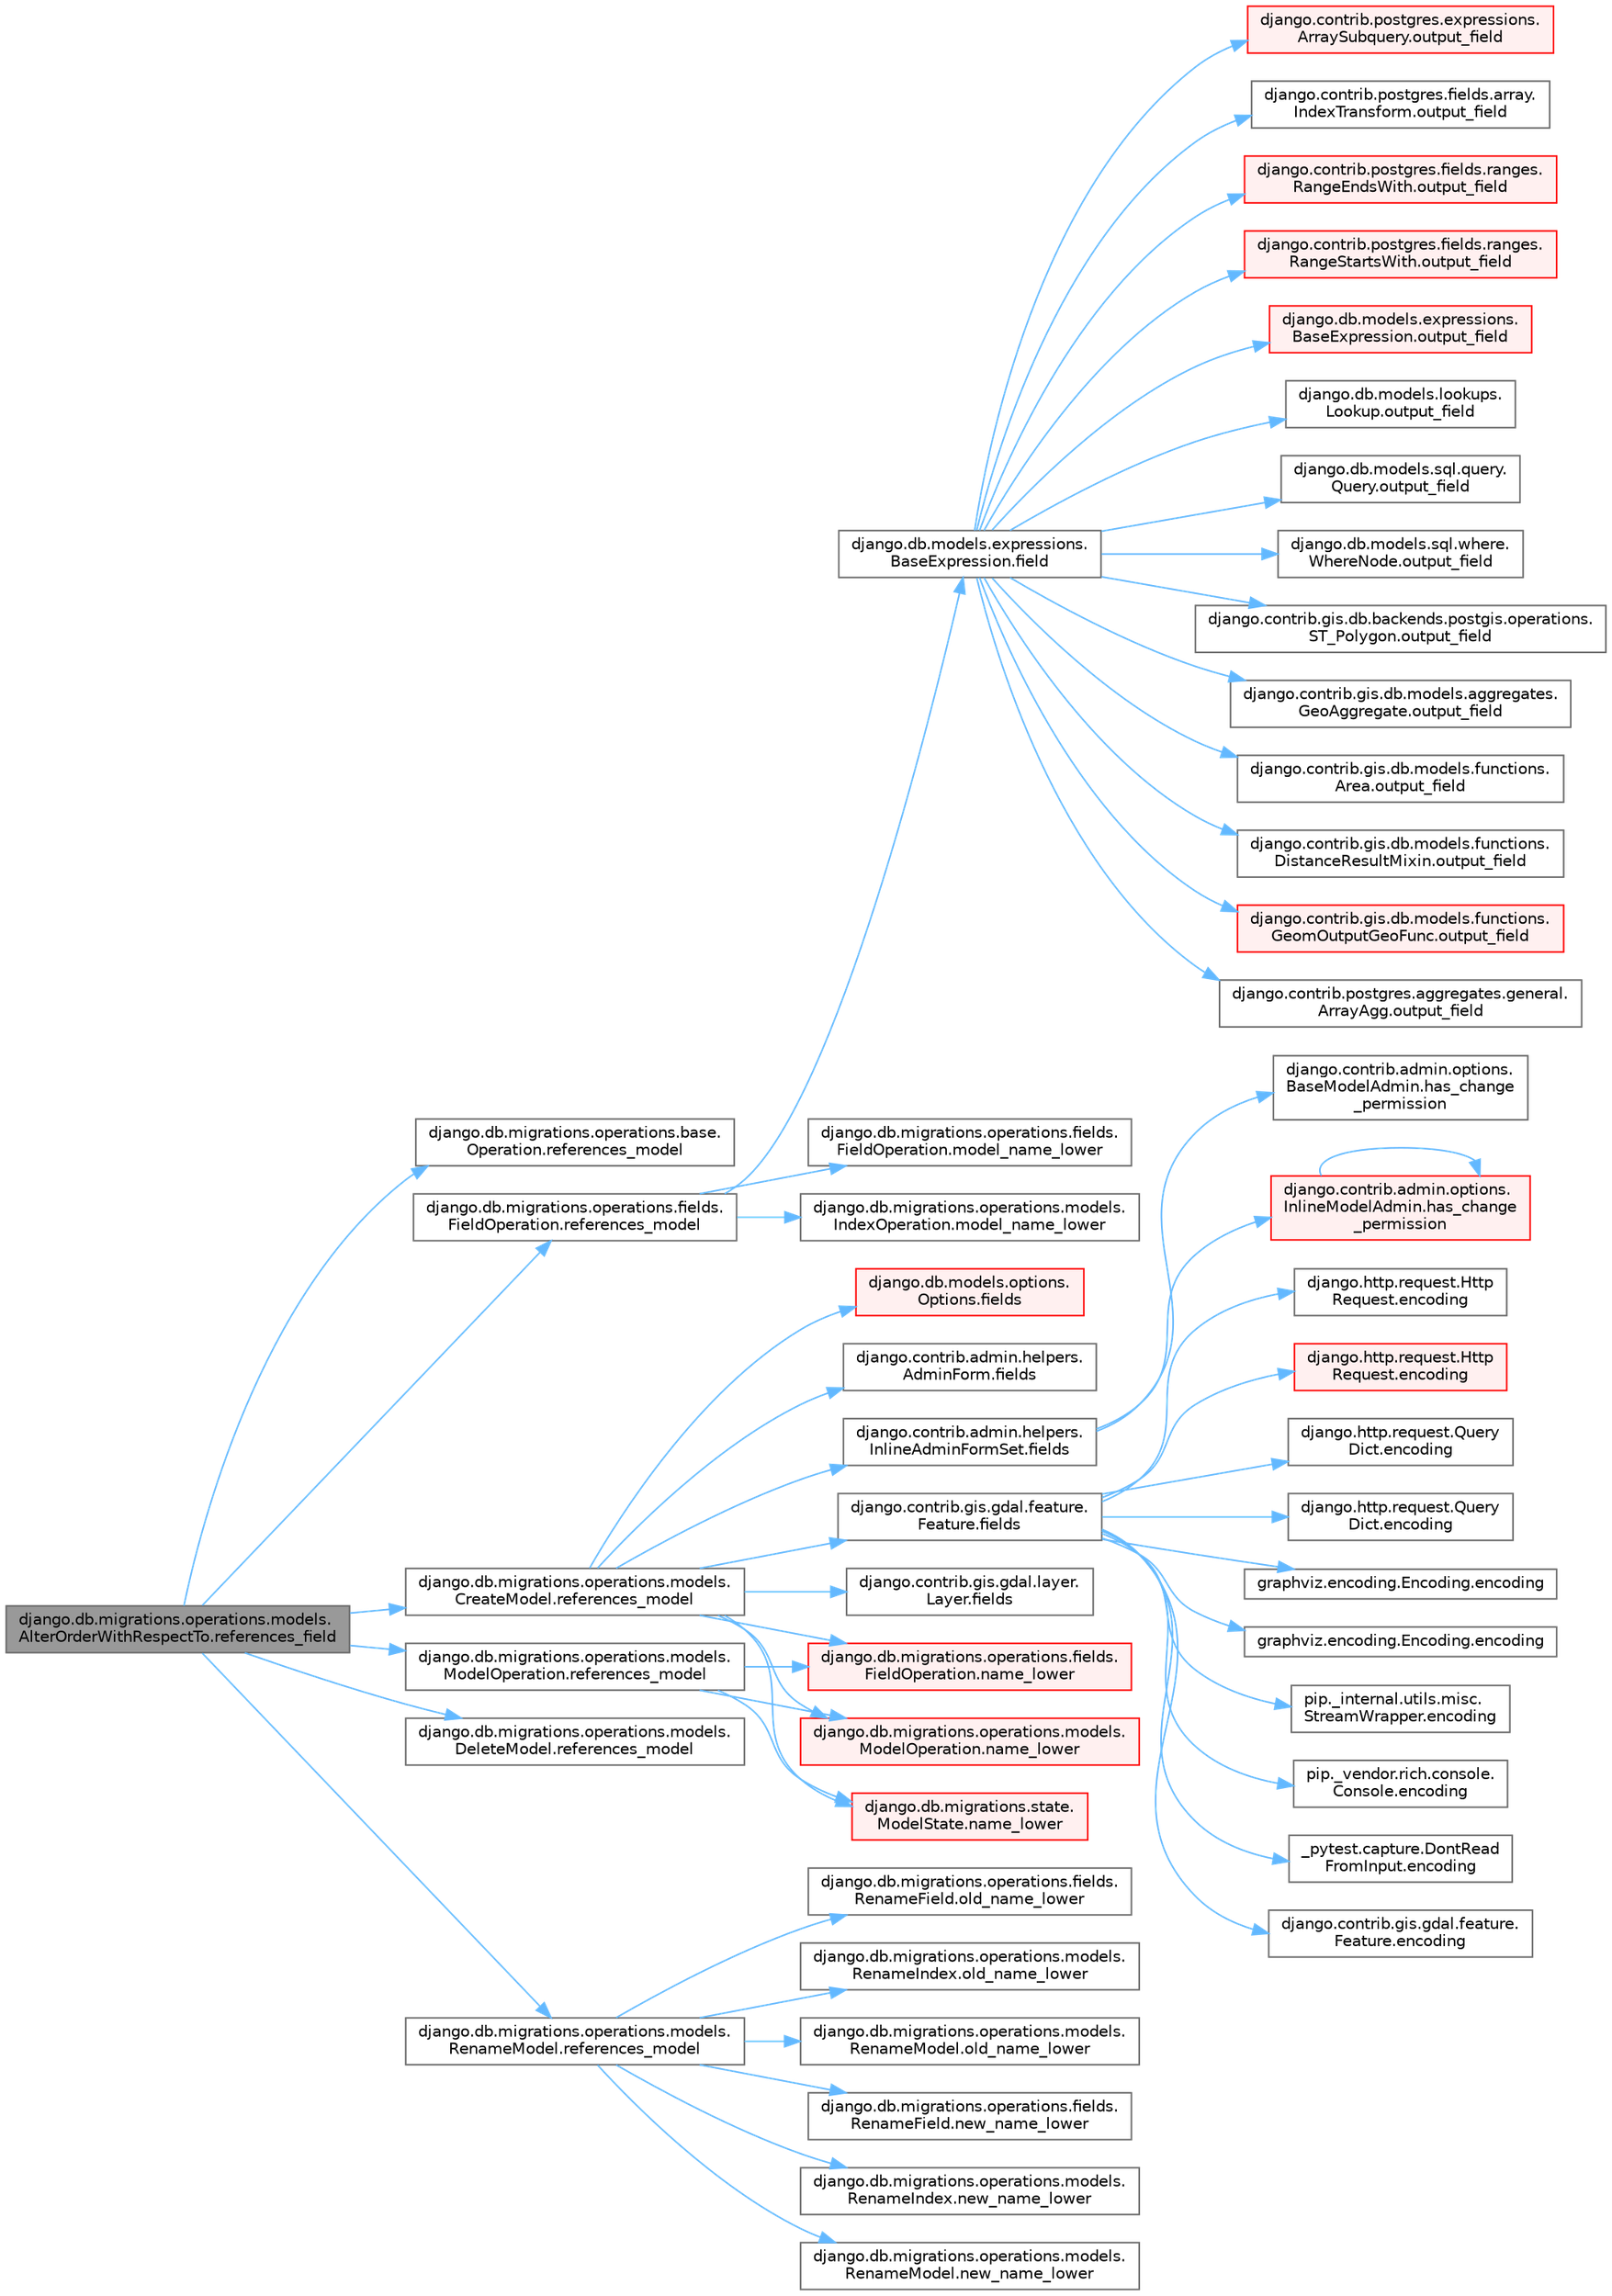 digraph "django.db.migrations.operations.models.AlterOrderWithRespectTo.references_field"
{
 // LATEX_PDF_SIZE
  bgcolor="transparent";
  edge [fontname=Helvetica,fontsize=10,labelfontname=Helvetica,labelfontsize=10];
  node [fontname=Helvetica,fontsize=10,shape=box,height=0.2,width=0.4];
  rankdir="LR";
  Node1 [id="Node000001",label="django.db.migrations.operations.models.\lAlterOrderWithRespectTo.references_field",height=0.2,width=0.4,color="gray40", fillcolor="grey60", style="filled", fontcolor="black",tooltip=" "];
  Node1 -> Node2 [id="edge1_Node000001_Node000002",color="steelblue1",style="solid",tooltip=" "];
  Node2 [id="Node000002",label="django.db.migrations.operations.base.\lOperation.references_model",height=0.2,width=0.4,color="grey40", fillcolor="white", style="filled",URL="$classdjango_1_1db_1_1migrations_1_1operations_1_1base_1_1_operation.html#a5396b814a7639a8ee3368d3312979d8e",tooltip=" "];
  Node1 -> Node3 [id="edge2_Node000001_Node000003",color="steelblue1",style="solid",tooltip=" "];
  Node3 [id="Node000003",label="django.db.migrations.operations.fields.\lFieldOperation.references_model",height=0.2,width=0.4,color="grey40", fillcolor="white", style="filled",URL="$classdjango_1_1db_1_1migrations_1_1operations_1_1fields_1_1_field_operation.html#aa3ebf3a1dfe078a014d3675e065854b9",tooltip=" "];
  Node3 -> Node4 [id="edge3_Node000003_Node000004",color="steelblue1",style="solid",tooltip=" "];
  Node4 [id="Node000004",label="django.db.models.expressions.\lBaseExpression.field",height=0.2,width=0.4,color="grey40", fillcolor="white", style="filled",URL="$classdjango_1_1db_1_1models_1_1expressions_1_1_base_expression.html#a70aeb35391ada82c2e9f02b1c3ac150c",tooltip=" "];
  Node4 -> Node5 [id="edge4_Node000004_Node000005",color="steelblue1",style="solid",tooltip=" "];
  Node5 [id="Node000005",label="django.contrib.gis.db.backends.postgis.operations.\lST_Polygon.output_field",height=0.2,width=0.4,color="grey40", fillcolor="white", style="filled",URL="$classdjango_1_1contrib_1_1gis_1_1db_1_1backends_1_1postgis_1_1operations_1_1_s_t___polygon.html#a4427b1b0cb4e6df4fde6c045c562118a",tooltip=" "];
  Node4 -> Node6 [id="edge5_Node000004_Node000006",color="steelblue1",style="solid",tooltip=" "];
  Node6 [id="Node000006",label="django.contrib.gis.db.models.aggregates.\lGeoAggregate.output_field",height=0.2,width=0.4,color="grey40", fillcolor="white", style="filled",URL="$classdjango_1_1contrib_1_1gis_1_1db_1_1models_1_1aggregates_1_1_geo_aggregate.html#a1f680d71d32335c5854387fa09555108",tooltip=" "];
  Node4 -> Node7 [id="edge6_Node000004_Node000007",color="steelblue1",style="solid",tooltip=" "];
  Node7 [id="Node000007",label="django.contrib.gis.db.models.functions.\lArea.output_field",height=0.2,width=0.4,color="grey40", fillcolor="white", style="filled",URL="$classdjango_1_1contrib_1_1gis_1_1db_1_1models_1_1functions_1_1_area.html#a017724b08cd640b0e7e834e003cc103d",tooltip=" "];
  Node4 -> Node8 [id="edge7_Node000004_Node000008",color="steelblue1",style="solid",tooltip=" "];
  Node8 [id="Node000008",label="django.contrib.gis.db.models.functions.\lDistanceResultMixin.output_field",height=0.2,width=0.4,color="grey40", fillcolor="white", style="filled",URL="$classdjango_1_1contrib_1_1gis_1_1db_1_1models_1_1functions_1_1_distance_result_mixin.html#af219b5c12f89e181ada240244818e239",tooltip=" "];
  Node4 -> Node9 [id="edge8_Node000004_Node000009",color="steelblue1",style="solid",tooltip=" "];
  Node9 [id="Node000009",label="django.contrib.gis.db.models.functions.\lGeomOutputGeoFunc.output_field",height=0.2,width=0.4,color="red", fillcolor="#FFF0F0", style="filled",URL="$classdjango_1_1contrib_1_1gis_1_1db_1_1models_1_1functions_1_1_geom_output_geo_func.html#a55415993f9af0a2cbde3681557342482",tooltip=" "];
  Node4 -> Node11 [id="edge9_Node000004_Node000011",color="steelblue1",style="solid",tooltip=" "];
  Node11 [id="Node000011",label="django.contrib.postgres.aggregates.general.\lArrayAgg.output_field",height=0.2,width=0.4,color="grey40", fillcolor="white", style="filled",URL="$classdjango_1_1contrib_1_1postgres_1_1aggregates_1_1general_1_1_array_agg.html#a845ed6cbbb6d6fe470d9478934ade450",tooltip=" "];
  Node4 -> Node12 [id="edge10_Node000004_Node000012",color="steelblue1",style="solid",tooltip=" "];
  Node12 [id="Node000012",label="django.contrib.postgres.expressions.\lArraySubquery.output_field",height=0.2,width=0.4,color="red", fillcolor="#FFF0F0", style="filled",URL="$classdjango_1_1contrib_1_1postgres_1_1expressions_1_1_array_subquery.html#adfc4d450008ff7b23517e73cbd1ad172",tooltip=" "];
  Node4 -> Node16 [id="edge11_Node000004_Node000016",color="steelblue1",style="solid",tooltip=" "];
  Node16 [id="Node000016",label="django.contrib.postgres.fields.array.\lIndexTransform.output_field",height=0.2,width=0.4,color="grey40", fillcolor="white", style="filled",URL="$classdjango_1_1contrib_1_1postgres_1_1fields_1_1array_1_1_index_transform.html#ae3ca901f64e761da8d9dff087275f9ef",tooltip=" "];
  Node4 -> Node17 [id="edge12_Node000004_Node000017",color="steelblue1",style="solid",tooltip=" "];
  Node17 [id="Node000017",label="django.contrib.postgres.fields.ranges.\lRangeEndsWith.output_field",height=0.2,width=0.4,color="red", fillcolor="#FFF0F0", style="filled",URL="$classdjango_1_1contrib_1_1postgres_1_1fields_1_1ranges_1_1_range_ends_with.html#ab81e75d2435974b6171ddb1cbce4ebd9",tooltip=" "];
  Node4 -> Node1411 [id="edge13_Node000004_Node001411",color="steelblue1",style="solid",tooltip=" "];
  Node1411 [id="Node001411",label="django.contrib.postgres.fields.ranges.\lRangeStartsWith.output_field",height=0.2,width=0.4,color="red", fillcolor="#FFF0F0", style="filled",URL="$classdjango_1_1contrib_1_1postgres_1_1fields_1_1ranges_1_1_range_starts_with.html#a4e864cbda43e695a0ae6b2c3b4ced157",tooltip=" "];
  Node4 -> Node1412 [id="edge14_Node000004_Node001412",color="steelblue1",style="solid",tooltip=" "];
  Node1412 [id="Node001412",label="django.db.models.expressions.\lBaseExpression.output_field",height=0.2,width=0.4,color="red", fillcolor="#FFF0F0", style="filled",URL="$classdjango_1_1db_1_1models_1_1expressions_1_1_base_expression.html#a7f0982cb1de5cdeaa7f043c3ae611a6d",tooltip=" "];
  Node4 -> Node1562 [id="edge15_Node000004_Node001562",color="steelblue1",style="solid",tooltip=" "];
  Node1562 [id="Node001562",label="django.db.models.lookups.\lLookup.output_field",height=0.2,width=0.4,color="grey40", fillcolor="white", style="filled",URL="$classdjango_1_1db_1_1models_1_1lookups_1_1_lookup.html#ac5f7b4f3c6722942ef415a8f83b98745",tooltip=" "];
  Node4 -> Node1563 [id="edge16_Node000004_Node001563",color="steelblue1",style="solid",tooltip=" "];
  Node1563 [id="Node001563",label="django.db.models.sql.query.\lQuery.output_field",height=0.2,width=0.4,color="grey40", fillcolor="white", style="filled",URL="$classdjango_1_1db_1_1models_1_1sql_1_1query_1_1_query.html#a53ec5a7472740d502ccbe1a6e526aa26",tooltip=" "];
  Node4 -> Node1564 [id="edge17_Node000004_Node001564",color="steelblue1",style="solid",tooltip=" "];
  Node1564 [id="Node001564",label="django.db.models.sql.where.\lWhereNode.output_field",height=0.2,width=0.4,color="grey40", fillcolor="white", style="filled",URL="$classdjango_1_1db_1_1models_1_1sql_1_1where_1_1_where_node.html#ac9648ee33da9c2746f6ca859befdf6b2",tooltip=" "];
  Node3 -> Node4528 [id="edge18_Node000003_Node004528",color="steelblue1",style="solid",tooltip=" "];
  Node4528 [id="Node004528",label="django.db.migrations.operations.fields.\lFieldOperation.model_name_lower",height=0.2,width=0.4,color="grey40", fillcolor="white", style="filled",URL="$classdjango_1_1db_1_1migrations_1_1operations_1_1fields_1_1_field_operation.html#a4180058d970559c290e9dcdb3a84240b",tooltip=" "];
  Node3 -> Node4529 [id="edge19_Node000003_Node004529",color="steelblue1",style="solid",tooltip=" "];
  Node4529 [id="Node004529",label="django.db.migrations.operations.models.\lIndexOperation.model_name_lower",height=0.2,width=0.4,color="grey40", fillcolor="white", style="filled",URL="$classdjango_1_1db_1_1migrations_1_1operations_1_1models_1_1_index_operation.html#ae4b44cad2f65801f7c39ee592377058e",tooltip=" "];
  Node1 -> Node4530 [id="edge20_Node000001_Node004530",color="steelblue1",style="solid",tooltip=" "];
  Node4530 [id="Node004530",label="django.db.migrations.operations.models.\lCreateModel.references_model",height=0.2,width=0.4,color="grey40", fillcolor="white", style="filled",URL="$classdjango_1_1db_1_1migrations_1_1operations_1_1models_1_1_create_model.html#ab5bfedbb6b71da3462502ab109401bd0",tooltip=" "];
  Node4530 -> Node473 [id="edge21_Node004530_Node000473",color="steelblue1",style="solid",tooltip=" "];
  Node473 [id="Node000473",label="django.contrib.admin.helpers.\lAdminForm.fields",height=0.2,width=0.4,color="grey40", fillcolor="white", style="filled",URL="$classdjango_1_1contrib_1_1admin_1_1helpers_1_1_admin_form.html#a9a2b6161f083dd4c3cefb24789a4f398",tooltip=" "];
  Node4530 -> Node474 [id="edge22_Node004530_Node000474",color="steelblue1",style="solid",tooltip=" "];
  Node474 [id="Node000474",label="django.contrib.admin.helpers.\lInlineAdminFormSet.fields",height=0.2,width=0.4,color="grey40", fillcolor="white", style="filled",URL="$classdjango_1_1contrib_1_1admin_1_1helpers_1_1_inline_admin_form_set.html#acfeece3b4a1c8e6f692669661ce441d1",tooltip=" "];
  Node474 -> Node475 [id="edge23_Node000474_Node000475",color="steelblue1",style="solid",tooltip=" "];
  Node475 [id="Node000475",label="django.contrib.admin.options.\lBaseModelAdmin.has_change\l_permission",height=0.2,width=0.4,color="grey40", fillcolor="white", style="filled",URL="$classdjango_1_1contrib_1_1admin_1_1options_1_1_base_model_admin.html#a628f15a856920f62510c31333354c088",tooltip=" "];
  Node474 -> Node476 [id="edge24_Node000474_Node000476",color="steelblue1",style="solid",tooltip=" "];
  Node476 [id="Node000476",label="django.contrib.admin.options.\lInlineModelAdmin.has_change\l_permission",height=0.2,width=0.4,color="red", fillcolor="#FFF0F0", style="filled",URL="$classdjango_1_1contrib_1_1admin_1_1options_1_1_inline_model_admin.html#afb466f69fba775be6bd44db65c2955ce",tooltip=" "];
  Node476 -> Node476 [id="edge25_Node000476_Node000476",color="steelblue1",style="solid",tooltip=" "];
  Node4530 -> Node478 [id="edge26_Node004530_Node000478",color="steelblue1",style="solid",tooltip=" "];
  Node478 [id="Node000478",label="django.contrib.gis.gdal.feature.\lFeature.fields",height=0.2,width=0.4,color="grey40", fillcolor="white", style="filled",URL="$classdjango_1_1contrib_1_1gis_1_1gdal_1_1feature_1_1_feature.html#a2aab211613babc57a7ef77b951a46464",tooltip=" "];
  Node478 -> Node371 [id="edge27_Node000478_Node000371",color="steelblue1",style="solid",tooltip=" "];
  Node371 [id="Node000371",label="_pytest.capture.DontRead\lFromInput.encoding",height=0.2,width=0.4,color="grey40", fillcolor="white", style="filled",URL="$class__pytest_1_1capture_1_1_dont_read_from_input.html#a40a0e1b26db1f2cf579f1ab5d3903097",tooltip=" "];
  Node478 -> Node372 [id="edge28_Node000478_Node000372",color="steelblue1",style="solid",tooltip=" "];
  Node372 [id="Node000372",label="django.contrib.gis.gdal.feature.\lFeature.encoding",height=0.2,width=0.4,color="grey40", fillcolor="white", style="filled",URL="$classdjango_1_1contrib_1_1gis_1_1gdal_1_1feature_1_1_feature.html#a61ef7866406f46787c45d0040e4f2588",tooltip=" "];
  Node478 -> Node373 [id="edge29_Node000478_Node000373",color="steelblue1",style="solid",tooltip=" "];
  Node373 [id="Node000373",label="django.http.request.Http\lRequest.encoding",height=0.2,width=0.4,color="grey40", fillcolor="white", style="filled",URL="$classdjango_1_1http_1_1request_1_1_http_request.html#affc440df209dd1fb33d63b8fce39f3b2",tooltip=" "];
  Node478 -> Node374 [id="edge30_Node000478_Node000374",color="steelblue1",style="solid",tooltip=" "];
  Node374 [id="Node000374",label="django.http.request.Http\lRequest.encoding",height=0.2,width=0.4,color="red", fillcolor="#FFF0F0", style="filled",URL="$classdjango_1_1http_1_1request_1_1_http_request.html#a09c32945992a963608d955c2618ead79",tooltip=" "];
  Node478 -> Node378 [id="edge31_Node000478_Node000378",color="steelblue1",style="solid",tooltip=" "];
  Node378 [id="Node000378",label="django.http.request.Query\lDict.encoding",height=0.2,width=0.4,color="grey40", fillcolor="white", style="filled",URL="$classdjango_1_1http_1_1request_1_1_query_dict.html#ae1a9e4aa8ebe4d1dd0aa02e9388b0acd",tooltip=" "];
  Node478 -> Node379 [id="edge32_Node000478_Node000379",color="steelblue1",style="solid",tooltip=" "];
  Node379 [id="Node000379",label="django.http.request.Query\lDict.encoding",height=0.2,width=0.4,color="grey40", fillcolor="white", style="filled",URL="$classdjango_1_1http_1_1request_1_1_query_dict.html#aade836c6d0fadbe21ef181917ca28ea8",tooltip=" "];
  Node478 -> Node380 [id="edge33_Node000478_Node000380",color="steelblue1",style="solid",tooltip=" "];
  Node380 [id="Node000380",label="graphviz.encoding.Encoding.encoding",height=0.2,width=0.4,color="grey40", fillcolor="white", style="filled",URL="$classgraphviz_1_1encoding_1_1_encoding.html#a4be64c43fe62823ffb51d9d4706f3c3d",tooltip=" "];
  Node478 -> Node381 [id="edge34_Node000478_Node000381",color="steelblue1",style="solid",tooltip=" "];
  Node381 [id="Node000381",label="graphviz.encoding.Encoding.encoding",height=0.2,width=0.4,color="grey40", fillcolor="white", style="filled",URL="$classgraphviz_1_1encoding_1_1_encoding.html#ade16bad413f6cc9b3776aa3c580e7251",tooltip=" "];
  Node478 -> Node382 [id="edge35_Node000478_Node000382",color="steelblue1",style="solid",tooltip=" "];
  Node382 [id="Node000382",label="pip._internal.utils.misc.\lStreamWrapper.encoding",height=0.2,width=0.4,color="grey40", fillcolor="white", style="filled",URL="$classpip_1_1__internal_1_1utils_1_1misc_1_1_stream_wrapper.html#ae516d377684b88c1d5ed9b0b670a2a0b",tooltip=" "];
  Node478 -> Node383 [id="edge36_Node000478_Node000383",color="steelblue1",style="solid",tooltip=" "];
  Node383 [id="Node000383",label="pip._vendor.rich.console.\lConsole.encoding",height=0.2,width=0.4,color="grey40", fillcolor="white", style="filled",URL="$classpip_1_1__vendor_1_1rich_1_1console_1_1_console.html#aaa95f0495607d199f34c4ebd90ea1cfe",tooltip=" "];
  Node4530 -> Node479 [id="edge37_Node004530_Node000479",color="steelblue1",style="solid",tooltip=" "];
  Node479 [id="Node000479",label="django.contrib.gis.gdal.layer.\lLayer.fields",height=0.2,width=0.4,color="grey40", fillcolor="white", style="filled",URL="$classdjango_1_1contrib_1_1gis_1_1gdal_1_1layer_1_1_layer.html#ab7d9d8c833c9e11cfc14b15c61a1ab27",tooltip=" "];
  Node4530 -> Node480 [id="edge38_Node004530_Node000480",color="steelblue1",style="solid",tooltip=" "];
  Node480 [id="Node000480",label="django.db.models.options.\lOptions.fields",height=0.2,width=0.4,color="red", fillcolor="#FFF0F0", style="filled",URL="$classdjango_1_1db_1_1models_1_1options_1_1_options.html#a6c7f47f4eb863aca3bf357275f7db3b8",tooltip=" "];
  Node4530 -> Node4531 [id="edge39_Node004530_Node004531",color="steelblue1",style="solid",tooltip=" "];
  Node4531 [id="Node004531",label="django.db.migrations.operations.fields.\lFieldOperation.name_lower",height=0.2,width=0.4,color="red", fillcolor="#FFF0F0", style="filled",URL="$classdjango_1_1db_1_1migrations_1_1operations_1_1fields_1_1_field_operation.html#ac2169d25dc9050f0895864f38abc047d",tooltip=" "];
  Node4530 -> Node4532 [id="edge40_Node004530_Node004532",color="steelblue1",style="solid",tooltip=" "];
  Node4532 [id="Node004532",label="django.db.migrations.operations.models.\lModelOperation.name_lower",height=0.2,width=0.4,color="red", fillcolor="#FFF0F0", style="filled",URL="$classdjango_1_1db_1_1migrations_1_1operations_1_1models_1_1_model_operation.html#ac9b64e175aa1e66193c14d68e9ca2099",tooltip=" "];
  Node4530 -> Node4533 [id="edge41_Node004530_Node004533",color="steelblue1",style="solid",tooltip=" "];
  Node4533 [id="Node004533",label="django.db.migrations.state.\lModelState.name_lower",height=0.2,width=0.4,color="red", fillcolor="#FFF0F0", style="filled",URL="$classdjango_1_1db_1_1migrations_1_1state_1_1_model_state.html#a8212f16637dc794281b4fa09cd1d11a0",tooltip=" "];
  Node1 -> Node4534 [id="edge42_Node000001_Node004534",color="steelblue1",style="solid",tooltip=" "];
  Node4534 [id="Node004534",label="django.db.migrations.operations.models.\lDeleteModel.references_model",height=0.2,width=0.4,color="grey40", fillcolor="white", style="filled",URL="$classdjango_1_1db_1_1migrations_1_1operations_1_1models_1_1_delete_model.html#ad9a1334be40f36a16730ee0ac3688a13",tooltip=" "];
  Node1 -> Node4535 [id="edge43_Node000001_Node004535",color="steelblue1",style="solid",tooltip=" "];
  Node4535 [id="Node004535",label="django.db.migrations.operations.models.\lModelOperation.references_model",height=0.2,width=0.4,color="grey40", fillcolor="white", style="filled",URL="$classdjango_1_1db_1_1migrations_1_1operations_1_1models_1_1_model_operation.html#a47918daf19ac8f57721f2f12710a10ef",tooltip=" "];
  Node4535 -> Node4531 [id="edge44_Node004535_Node004531",color="steelblue1",style="solid",tooltip=" "];
  Node4535 -> Node4532 [id="edge45_Node004535_Node004532",color="steelblue1",style="solid",tooltip=" "];
  Node4535 -> Node4533 [id="edge46_Node004535_Node004533",color="steelblue1",style="solid",tooltip=" "];
  Node1 -> Node4536 [id="edge47_Node000001_Node004536",color="steelblue1",style="solid",tooltip=" "];
  Node4536 [id="Node004536",label="django.db.migrations.operations.models.\lRenameModel.references_model",height=0.2,width=0.4,color="grey40", fillcolor="white", style="filled",URL="$classdjango_1_1db_1_1migrations_1_1operations_1_1models_1_1_rename_model.html#a2e9e0a4fcc6fcf773f780ca251432fc4",tooltip=" "];
  Node4536 -> Node4537 [id="edge48_Node004536_Node004537",color="steelblue1",style="solid",tooltip=" "];
  Node4537 [id="Node004537",label="django.db.migrations.operations.fields.\lRenameField.new_name_lower",height=0.2,width=0.4,color="grey40", fillcolor="white", style="filled",URL="$classdjango_1_1db_1_1migrations_1_1operations_1_1fields_1_1_rename_field.html#a8f00fb9835226cb6a25364e692c403ae",tooltip=" "];
  Node4536 -> Node4538 [id="edge49_Node004536_Node004538",color="steelblue1",style="solid",tooltip=" "];
  Node4538 [id="Node004538",label="django.db.migrations.operations.models.\lRenameIndex.new_name_lower",height=0.2,width=0.4,color="grey40", fillcolor="white", style="filled",URL="$classdjango_1_1db_1_1migrations_1_1operations_1_1models_1_1_rename_index.html#afc9d4374d53e8af5c8f9fa3445cf6067",tooltip=" "];
  Node4536 -> Node4539 [id="edge50_Node004536_Node004539",color="steelblue1",style="solid",tooltip=" "];
  Node4539 [id="Node004539",label="django.db.migrations.operations.models.\lRenameModel.new_name_lower",height=0.2,width=0.4,color="grey40", fillcolor="white", style="filled",URL="$classdjango_1_1db_1_1migrations_1_1operations_1_1models_1_1_rename_model.html#a22825a9277642a480cc093c742abd820",tooltip=" "];
  Node4536 -> Node4540 [id="edge51_Node004536_Node004540",color="steelblue1",style="solid",tooltip=" "];
  Node4540 [id="Node004540",label="django.db.migrations.operations.fields.\lRenameField.old_name_lower",height=0.2,width=0.4,color="grey40", fillcolor="white", style="filled",URL="$classdjango_1_1db_1_1migrations_1_1operations_1_1fields_1_1_rename_field.html#ab32713f02658b580db5e1365a8055da3",tooltip=" "];
  Node4536 -> Node4541 [id="edge52_Node004536_Node004541",color="steelblue1",style="solid",tooltip=" "];
  Node4541 [id="Node004541",label="django.db.migrations.operations.models.\lRenameIndex.old_name_lower",height=0.2,width=0.4,color="grey40", fillcolor="white", style="filled",URL="$classdjango_1_1db_1_1migrations_1_1operations_1_1models_1_1_rename_index.html#a170506cf8494009674c8d5dd94e64496",tooltip=" "];
  Node4536 -> Node4542 [id="edge53_Node004536_Node004542",color="steelblue1",style="solid",tooltip=" "];
  Node4542 [id="Node004542",label="django.db.migrations.operations.models.\lRenameModel.old_name_lower",height=0.2,width=0.4,color="grey40", fillcolor="white", style="filled",URL="$classdjango_1_1db_1_1migrations_1_1operations_1_1models_1_1_rename_model.html#a0cba08389105a2f919adc9633752e908",tooltip=" "];
}
